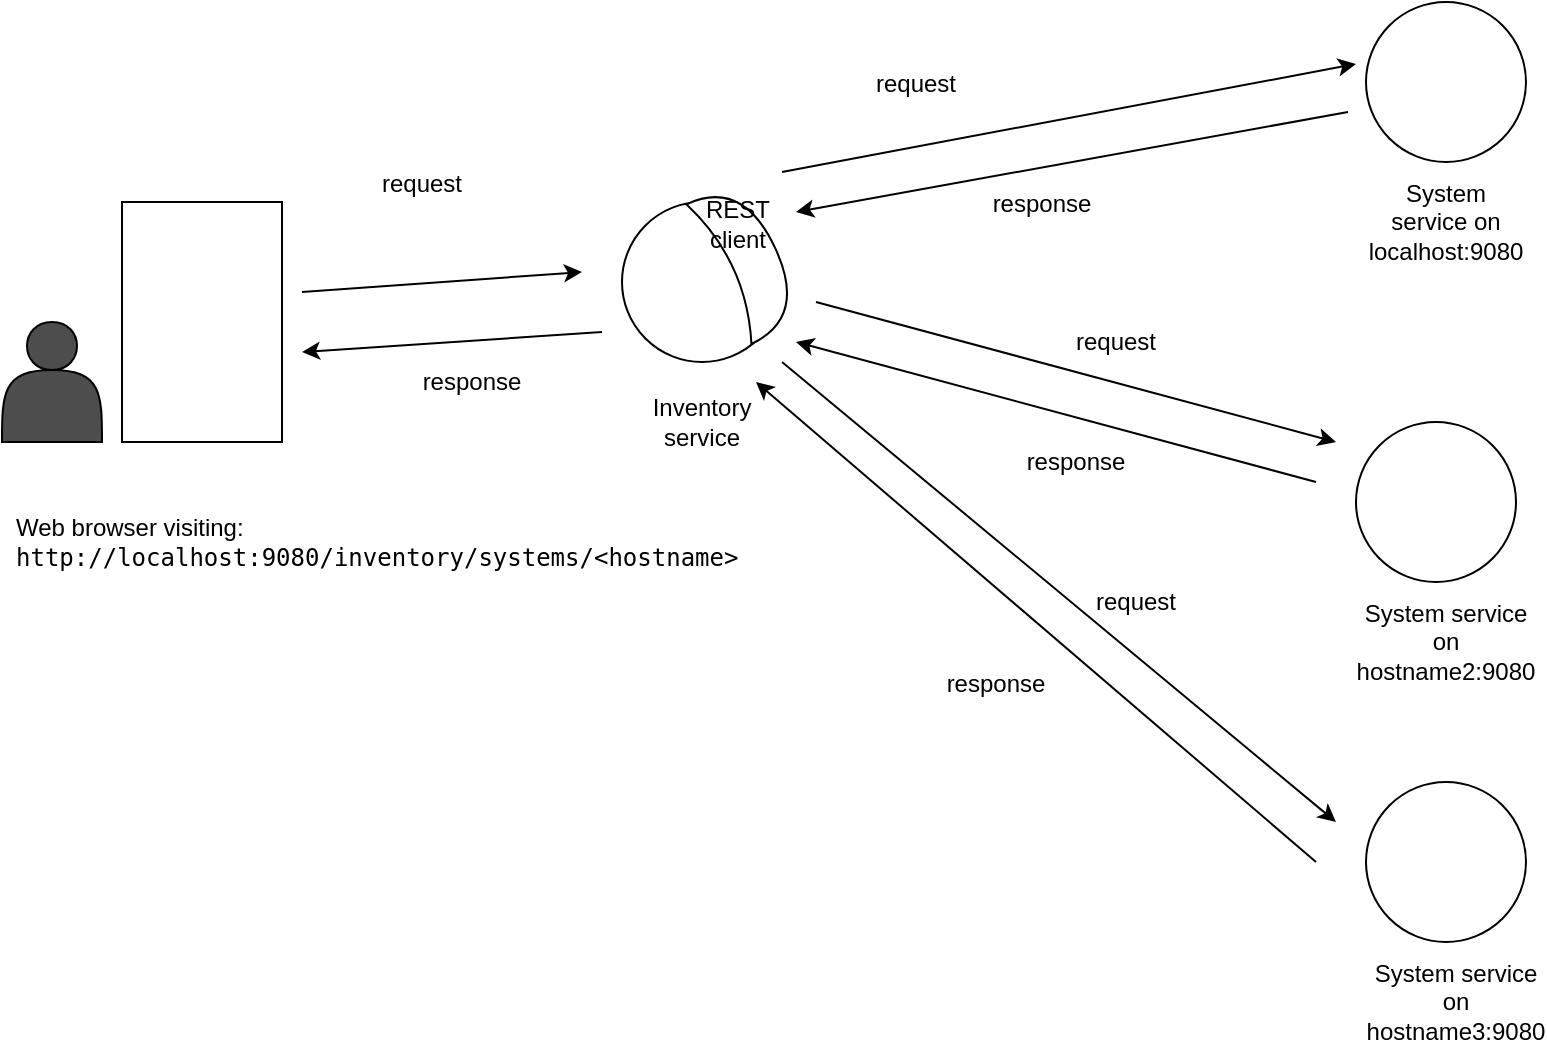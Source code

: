 <mxfile version="10.6.6" type="device"><diagram id="rvRnKoPbYbIKR1cyv9Kt" name="Page-1"><mxGraphModel dx="1078" dy="1005" grid="1" gridSize="10" guides="1" tooltips="1" connect="1" arrows="1" fold="1" page="1" pageScale="1" pageWidth="827" pageHeight="1169" math="0" shadow="0"><root><mxCell id="0"/><mxCell id="1" parent="0"/><mxCell id="_vAcyhgXXiiYVWIg_A1f-18" value="" style="ellipse;whiteSpace=wrap;html=1;aspect=fixed;" parent="1" vertex="1"><mxGeometry x="687" y="545" width="80" height="80" as="geometry"/></mxCell><mxCell id="_vAcyhgXXiiYVWIg_A1f-31" value="" style="ellipse;whiteSpace=wrap;html=1;aspect=fixed;" parent="1" vertex="1"><mxGeometry x="320" y="435" width="80" height="80" as="geometry"/></mxCell><mxCell id="_vAcyhgXXiiYVWIg_A1f-32" value="Inventory service&lt;br&gt;" style="text;html=1;strokeColor=none;fillColor=none;align=center;verticalAlign=middle;whiteSpace=wrap;rounded=0;" parent="1" vertex="1"><mxGeometry x="340" y="535" width="40" height="20" as="geometry"/></mxCell><mxCell id="_vAcyhgXXiiYVWIg_A1f-35" value="" style="rounded=0;whiteSpace=wrap;html=1;" parent="1" vertex="1"><mxGeometry x="70" y="435" width="80" height="120" as="geometry"/></mxCell><mxCell id="_vAcyhgXXiiYVWIg_A1f-36" value="Web browser visiting:&lt;br&gt;&lt;code&gt;http://localhost:9080/inventory/systems/&amp;lt;hostname&amp;gt;&lt;/code&gt;" style="text;html=1;strokeColor=none;fillColor=none;align=left;verticalAlign=middle;whiteSpace=wrap;rounded=0;" parent="1" vertex="1"><mxGeometry x="15" y="575" width="210" height="60" as="geometry"/></mxCell><mxCell id="_vAcyhgXXiiYVWIg_A1f-37" value="" style="endArrow=classic;html=1;" parent="1" edge="1"><mxGeometry width="50" height="50" relative="1" as="geometry"><mxPoint x="160" y="480" as="sourcePoint"/><mxPoint x="300" y="470" as="targetPoint"/></mxGeometry></mxCell><mxCell id="_vAcyhgXXiiYVWIg_A1f-38" value="request" style="text;html=1;strokeColor=none;fillColor=none;align=center;verticalAlign=middle;whiteSpace=wrap;rounded=0;" parent="1" vertex="1"><mxGeometry x="200" y="416" width="40" height="20" as="geometry"/></mxCell><mxCell id="_vAcyhgXXiiYVWIg_A1f-42" value="" style="ellipse;whiteSpace=wrap;html=1;aspect=fixed;" parent="1" vertex="1"><mxGeometry x="692" y="335" width="80" height="80" as="geometry"/></mxCell><mxCell id="_vAcyhgXXiiYVWIg_A1f-43" value="System service on localhost:9080&lt;br&gt;" style="text;html=1;strokeColor=none;fillColor=none;align=center;verticalAlign=middle;whiteSpace=wrap;rounded=0;" parent="1" vertex="1"><mxGeometry x="712" y="435" width="40" height="20" as="geometry"/></mxCell><mxCell id="_vAcyhgXXiiYVWIg_A1f-45" value="" style="endArrow=classic;html=1;" parent="1" edge="1"><mxGeometry width="50" height="50" relative="1" as="geometry"><mxPoint x="400" y="420" as="sourcePoint"/><mxPoint x="687" y="366" as="targetPoint"/></mxGeometry></mxCell><mxCell id="_vAcyhgXXiiYVWIg_A1f-46" value="request" style="text;html=1;strokeColor=none;fillColor=none;align=center;verticalAlign=middle;whiteSpace=wrap;rounded=0;" parent="1" vertex="1"><mxGeometry x="447" y="366" width="40" height="20" as="geometry"/></mxCell><mxCell id="_vAcyhgXXiiYVWIg_A1f-47" value="System service on hostname2:9080&lt;br&gt;" style="text;html=1;strokeColor=none;fillColor=none;align=center;verticalAlign=middle;whiteSpace=wrap;rounded=0;" parent="1" vertex="1"><mxGeometry x="712" y="645" width="40" height="20" as="geometry"/></mxCell><mxCell id="_vAcyhgXXiiYVWIg_A1f-55" value="" style="ellipse;whiteSpace=wrap;html=1;aspect=fixed;" parent="1" vertex="1"><mxGeometry x="692" y="725" width="80" height="80" as="geometry"/></mxCell><mxCell id="_vAcyhgXXiiYVWIg_A1f-56" value="System service on hostname3:9080&lt;br&gt;" style="text;html=1;strokeColor=none;fillColor=none;align=center;verticalAlign=middle;whiteSpace=wrap;rounded=0;" parent="1" vertex="1"><mxGeometry x="717" y="825" width="40" height="20" as="geometry"/></mxCell><mxCell id="_vAcyhgXXiiYVWIg_A1f-67" value="" style="shape=xor;whiteSpace=wrap;html=1;rotation=-25;" parent="1" vertex="1"><mxGeometry x="367" y="426" width="31" height="77" as="geometry"/></mxCell><mxCell id="_vAcyhgXXiiYVWIg_A1f-68" value="REST client&lt;br&gt;" style="text;html=1;strokeColor=none;fillColor=none;align=center;verticalAlign=middle;whiteSpace=wrap;rounded=0;" parent="1" vertex="1"><mxGeometry x="358" y="436" width="40" height="20" as="geometry"/></mxCell><mxCell id="_vAcyhgXXiiYVWIg_A1f-70" value="" style="endArrow=classic;html=1;" parent="1" edge="1"><mxGeometry width="50" height="50" relative="1" as="geometry"><mxPoint x="683" y="390" as="sourcePoint"/><mxPoint x="407" y="440" as="targetPoint"/></mxGeometry></mxCell><mxCell id="_vAcyhgXXiiYVWIg_A1f-71" value="response" style="text;html=1;strokeColor=none;fillColor=none;align=center;verticalAlign=middle;whiteSpace=wrap;rounded=0;" parent="1" vertex="1"><mxGeometry x="510" y="426" width="40" height="20" as="geometry"/></mxCell><mxCell id="_vAcyhgXXiiYVWIg_A1f-72" value="" style="endArrow=classic;html=1;" parent="1" edge="1"><mxGeometry width="50" height="50" relative="1" as="geometry"><mxPoint x="310" y="500" as="sourcePoint"/><mxPoint x="160" y="510" as="targetPoint"/></mxGeometry></mxCell><mxCell id="_vAcyhgXXiiYVWIg_A1f-73" value="response" style="text;html=1;strokeColor=none;fillColor=none;align=center;verticalAlign=middle;whiteSpace=wrap;rounded=0;" parent="1" vertex="1"><mxGeometry x="225" y="515" width="40" height="20" as="geometry"/></mxCell><mxCell id="l7AcOvsZC1s4RuLqUo1i-1" value="" style="endArrow=classic;html=1;" edge="1" parent="1"><mxGeometry width="50" height="50" relative="1" as="geometry"><mxPoint x="417" y="485" as="sourcePoint"/><mxPoint x="677" y="555" as="targetPoint"/></mxGeometry></mxCell><mxCell id="l7AcOvsZC1s4RuLqUo1i-2" value="request" style="text;html=1;strokeColor=none;fillColor=none;align=center;verticalAlign=middle;whiteSpace=wrap;rounded=0;" vertex="1" parent="1"><mxGeometry x="547" y="495" width="40" height="20" as="geometry"/></mxCell><mxCell id="l7AcOvsZC1s4RuLqUo1i-3" value="" style="endArrow=classic;html=1;" edge="1" parent="1"><mxGeometry width="50" height="50" relative="1" as="geometry"><mxPoint x="667" y="575" as="sourcePoint"/><mxPoint x="407" y="505" as="targetPoint"/></mxGeometry></mxCell><mxCell id="l7AcOvsZC1s4RuLqUo1i-4" value="response" style="text;html=1;strokeColor=none;fillColor=none;align=center;verticalAlign=middle;whiteSpace=wrap;rounded=0;" vertex="1" parent="1"><mxGeometry x="527" y="555" width="40" height="20" as="geometry"/></mxCell><mxCell id="l7AcOvsZC1s4RuLqUo1i-5" value="" style="endArrow=classic;html=1;" edge="1" parent="1"><mxGeometry width="50" height="50" relative="1" as="geometry"><mxPoint x="400" y="515" as="sourcePoint"/><mxPoint x="677" y="745" as="targetPoint"/></mxGeometry></mxCell><mxCell id="l7AcOvsZC1s4RuLqUo1i-6" value="request" style="text;html=1;strokeColor=none;fillColor=none;align=center;verticalAlign=middle;whiteSpace=wrap;rounded=0;" vertex="1" parent="1"><mxGeometry x="557" y="625" width="40" height="20" as="geometry"/></mxCell><mxCell id="l7AcOvsZC1s4RuLqUo1i-7" value="" style="endArrow=classic;html=1;" edge="1" parent="1"><mxGeometry width="50" height="50" relative="1" as="geometry"><mxPoint x="667" y="765" as="sourcePoint"/><mxPoint x="387" y="525" as="targetPoint"/></mxGeometry></mxCell><mxCell id="l7AcOvsZC1s4RuLqUo1i-8" value="response" style="text;html=1;strokeColor=none;fillColor=none;align=center;verticalAlign=middle;whiteSpace=wrap;rounded=0;" vertex="1" parent="1"><mxGeometry x="487" y="665.5" width="40" height="20" as="geometry"/></mxCell><mxCell id="l7AcOvsZC1s4RuLqUo1i-10" value="" style="shape=actor;whiteSpace=wrap;html=1;align=left;labelBorderColor=none;fillColor=#4D4D4D;" vertex="1" parent="1"><mxGeometry x="10" y="495" width="50" height="60" as="geometry"/></mxCell></root></mxGraphModel></diagram></mxfile>